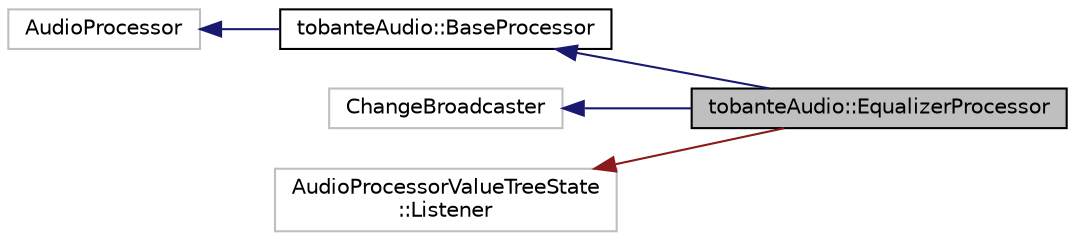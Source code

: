 digraph "tobanteAudio::EqualizerProcessor"
{
  edge [fontname="Helvetica",fontsize="10",labelfontname="Helvetica",labelfontsize="10"];
  node [fontname="Helvetica",fontsize="10",shape=record];
  rankdir="LR";
  Node5 [label="tobanteAudio::EqualizerProcessor",height=0.2,width=0.4,color="black", fillcolor="grey75", style="filled", fontcolor="black"];
  Node6 -> Node5 [dir="back",color="midnightblue",fontsize="10",style="solid",fontname="Helvetica"];
  Node6 [label="tobanteAudio::BaseProcessor",height=0.2,width=0.4,color="black", fillcolor="white", style="filled",URL="$classtobanteAudio_1_1BaseProcessor.html",tooltip="Base class for all processors. "];
  Node7 -> Node6 [dir="back",color="midnightblue",fontsize="10",style="solid",fontname="Helvetica"];
  Node7 [label="AudioProcessor",height=0.2,width=0.4,color="grey75", fillcolor="white", style="filled"];
  Node8 -> Node5 [dir="back",color="midnightblue",fontsize="10",style="solid",fontname="Helvetica"];
  Node8 [label="ChangeBroadcaster",height=0.2,width=0.4,color="grey75", fillcolor="white", style="filled"];
  Node9 -> Node5 [dir="back",color="firebrick4",fontsize="10",style="solid",fontname="Helvetica"];
  Node9 [label="AudioProcessorValueTreeState\l::Listener",height=0.2,width=0.4,color="grey75", fillcolor="white", style="filled"];
}
